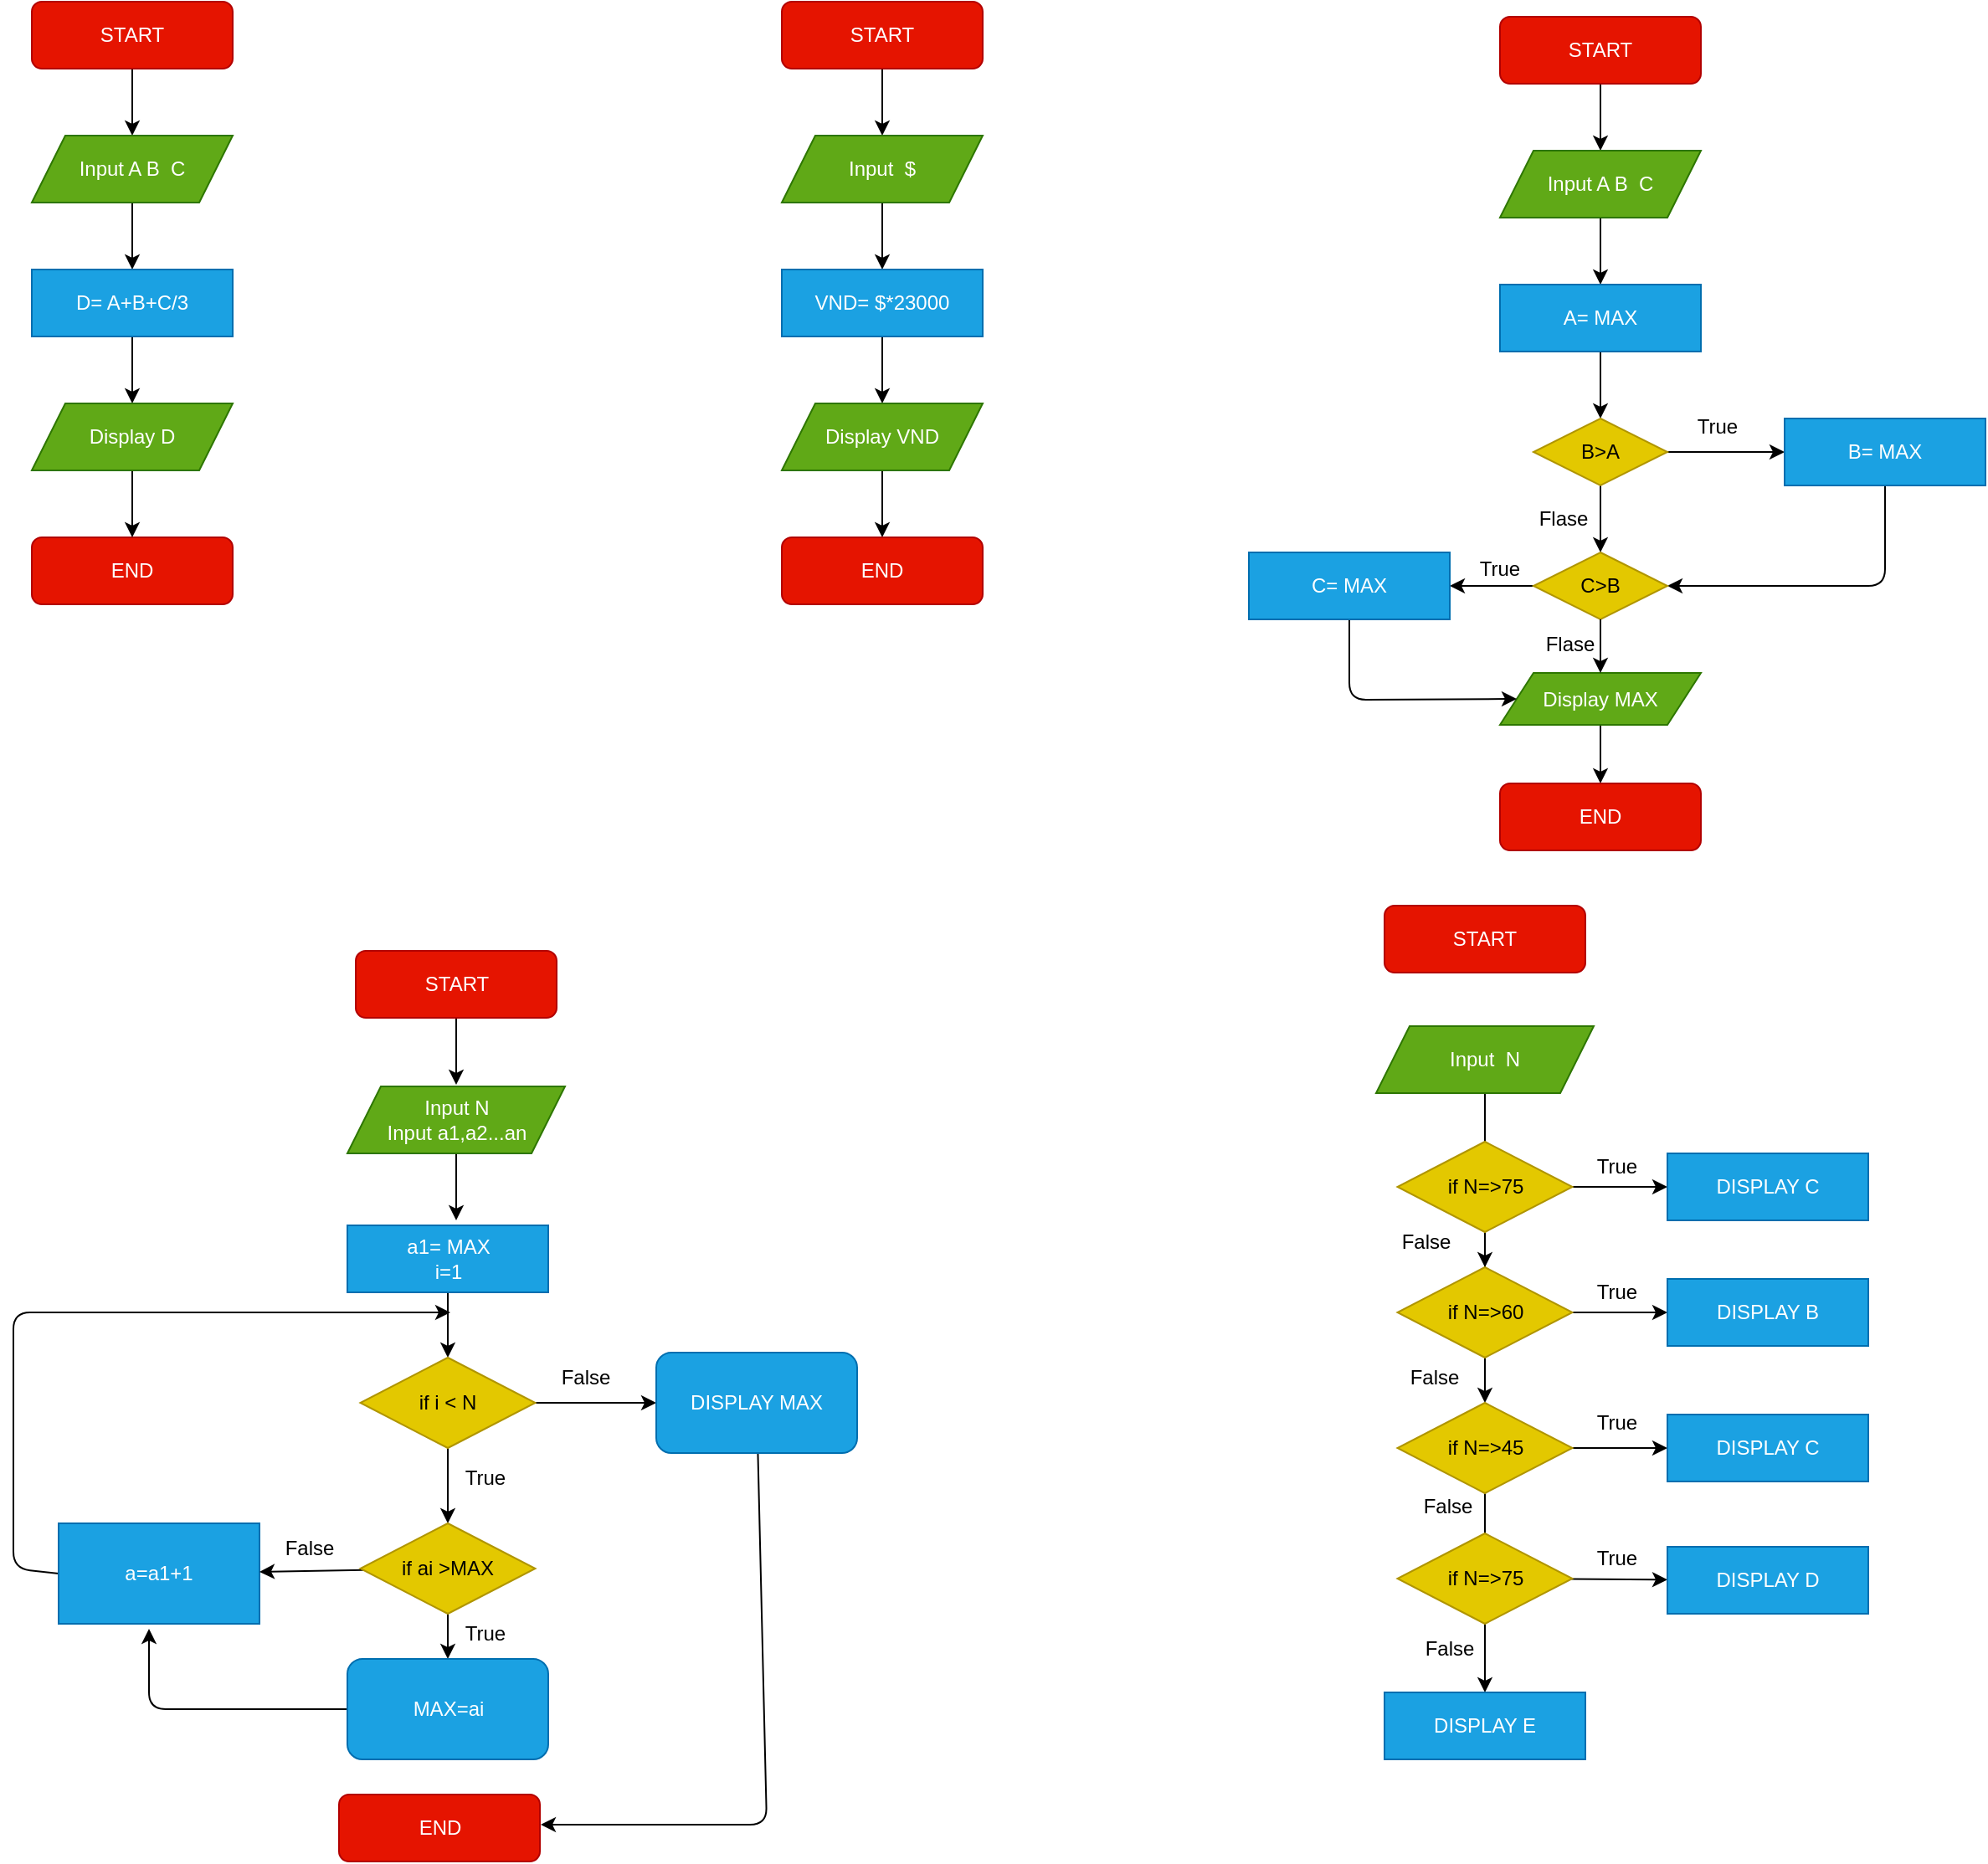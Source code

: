 <mxfile>
    <diagram id="56hLPUKlZafv04a-62ia" name="Page-1">
        <mxGraphModel dx="759" dy="478" grid="1" gridSize="9" guides="1" tooltips="1" connect="1" arrows="1" fold="1" page="1" pageScale="1" pageWidth="1200" pageHeight="1600" math="0" shadow="0">
            <root>
                <mxCell id="0"/>
                <mxCell id="1" parent="0"/>
                <mxCell id="5" value="" style="edgeStyle=none;html=1;" parent="1" source="2" edge="1">
                    <mxGeometry relative="1" as="geometry">
                        <mxPoint x="80" y="80" as="targetPoint"/>
                    </mxGeometry>
                </mxCell>
                <mxCell id="2" value="START" style="rounded=1;whiteSpace=wrap;html=1;fillColor=#e51400;strokeColor=#B20000;fontColor=#ffffff;" parent="1" vertex="1">
                    <mxGeometry x="20" width="120" height="40" as="geometry"/>
                </mxCell>
                <mxCell id="3" value="END" style="rounded=1;whiteSpace=wrap;html=1;fillColor=#e51400;strokeColor=#B20000;fontColor=#ffffff;" parent="1" vertex="1">
                    <mxGeometry x="20" y="320" width="120" height="40" as="geometry"/>
                </mxCell>
                <mxCell id="7" value="" style="edgeStyle=none;html=1;" parent="1" source="4" target="6" edge="1">
                    <mxGeometry relative="1" as="geometry"/>
                </mxCell>
                <mxCell id="4" value="Input A B&amp;nbsp; C" style="shape=parallelogram;perimeter=parallelogramPerimeter;whiteSpace=wrap;html=1;fixedSize=1;strokeColor=#2D7600;fillColor=#60a917;fontColor=#ffffff;" parent="1" vertex="1">
                    <mxGeometry x="20" y="80" width="120" height="40" as="geometry"/>
                </mxCell>
                <mxCell id="9" value="" style="edgeStyle=none;html=1;" parent="1" source="6" target="8" edge="1">
                    <mxGeometry relative="1" as="geometry"/>
                </mxCell>
                <mxCell id="6" value="D= A+B+C/3" style="rounded=0;whiteSpace=wrap;html=1;strokeColor=#006EAF;fillColor=#1ba1e2;fontColor=#ffffff;" parent="1" vertex="1">
                    <mxGeometry x="20" y="160" width="120" height="40" as="geometry"/>
                </mxCell>
                <mxCell id="10" value="" style="edgeStyle=none;html=1;" parent="1" source="8" target="3" edge="1">
                    <mxGeometry relative="1" as="geometry"/>
                </mxCell>
                <mxCell id="8" value="Display D" style="shape=parallelogram;perimeter=parallelogramPerimeter;whiteSpace=wrap;html=1;fixedSize=1;strokeColor=#2D7600;fillColor=#60a917;fontColor=#ffffff;" parent="1" vertex="1">
                    <mxGeometry x="20" y="240" width="120" height="40" as="geometry"/>
                </mxCell>
                <mxCell id="13" value="" style="edgeStyle=none;html=1;" parent="1" source="11" target="12" edge="1">
                    <mxGeometry relative="1" as="geometry"/>
                </mxCell>
                <mxCell id="11" value="START" style="rounded=1;whiteSpace=wrap;html=1;fillColor=#e51400;strokeColor=#B20000;fontColor=#ffffff;" parent="1" vertex="1">
                    <mxGeometry x="468" width="120" height="40" as="geometry"/>
                </mxCell>
                <mxCell id="15" value="" style="edgeStyle=none;html=1;" parent="1" source="12" target="14" edge="1">
                    <mxGeometry relative="1" as="geometry"/>
                </mxCell>
                <mxCell id="12" value="Input&amp;nbsp; $" style="shape=parallelogram;perimeter=parallelogramPerimeter;whiteSpace=wrap;html=1;fixedSize=1;strokeColor=#2D7600;fillColor=#60a917;fontColor=#ffffff;" parent="1" vertex="1">
                    <mxGeometry x="468" y="80" width="120" height="40" as="geometry"/>
                </mxCell>
                <mxCell id="17" value="" style="edgeStyle=none;html=1;" parent="1" source="14" target="16" edge="1">
                    <mxGeometry relative="1" as="geometry"/>
                </mxCell>
                <mxCell id="14" value="VND= $*23000" style="rounded=0;whiteSpace=wrap;html=1;strokeColor=#006EAF;fillColor=#1ba1e2;fontColor=#ffffff;" parent="1" vertex="1">
                    <mxGeometry x="468" y="160" width="120" height="40" as="geometry"/>
                </mxCell>
                <mxCell id="19" value="" style="edgeStyle=none;html=1;" parent="1" source="16" target="18" edge="1">
                    <mxGeometry relative="1" as="geometry"/>
                </mxCell>
                <mxCell id="16" value="Display VND" style="shape=parallelogram;perimeter=parallelogramPerimeter;whiteSpace=wrap;html=1;fixedSize=1;strokeColor=#2D7600;fillColor=#60a917;fontColor=#ffffff;" parent="1" vertex="1">
                    <mxGeometry x="468" y="240" width="120" height="40" as="geometry"/>
                </mxCell>
                <mxCell id="18" value="END" style="rounded=1;whiteSpace=wrap;html=1;fillColor=#e51400;strokeColor=#B20000;fontColor=#ffffff;" parent="1" vertex="1">
                    <mxGeometry x="468" y="320" width="120" height="40" as="geometry"/>
                </mxCell>
                <mxCell id="22" value="" style="edgeStyle=none;html=1;" parent="1" source="20" target="21" edge="1">
                    <mxGeometry relative="1" as="geometry"/>
                </mxCell>
                <mxCell id="20" value="START" style="rounded=1;whiteSpace=wrap;html=1;fillColor=#e51400;strokeColor=#B20000;fontColor=#ffffff;" parent="1" vertex="1">
                    <mxGeometry x="897" y="9" width="120" height="40" as="geometry"/>
                </mxCell>
                <mxCell id="24" value="" style="edgeStyle=none;html=1;" parent="1" source="21" target="23" edge="1">
                    <mxGeometry relative="1" as="geometry"/>
                </mxCell>
                <mxCell id="21" value="Input A B&amp;nbsp; C" style="shape=parallelogram;perimeter=parallelogramPerimeter;whiteSpace=wrap;html=1;fixedSize=1;strokeColor=#2D7600;fillColor=#60a917;fontColor=#ffffff;" parent="1" vertex="1">
                    <mxGeometry x="897" y="89" width="120" height="40" as="geometry"/>
                </mxCell>
                <mxCell id="26" value="" style="edgeStyle=none;html=1;" parent="1" source="23" target="25" edge="1">
                    <mxGeometry relative="1" as="geometry"/>
                </mxCell>
                <mxCell id="23" value="A= MAX" style="rounded=0;whiteSpace=wrap;html=1;strokeColor=#006EAF;fillColor=#1ba1e2;fontColor=#ffffff;" parent="1" vertex="1">
                    <mxGeometry x="897" y="169" width="120" height="40" as="geometry"/>
                </mxCell>
                <mxCell id="29" value="" style="edgeStyle=none;html=1;" parent="1" source="25" target="28" edge="1">
                    <mxGeometry relative="1" as="geometry"/>
                </mxCell>
                <mxCell id="32" value="" style="edgeStyle=none;html=1;" parent="1" source="25" target="31" edge="1">
                    <mxGeometry relative="1" as="geometry"/>
                </mxCell>
                <mxCell id="25" value="B&amp;gt;A" style="rhombus;whiteSpace=wrap;html=1;strokeColor=#B09500;fillColor=#e3c800;fontColor=#000000;" parent="1" vertex="1">
                    <mxGeometry x="917" y="249" width="80" height="40" as="geometry"/>
                </mxCell>
                <mxCell id="34" style="edgeStyle=none;html=1;entryX=1;entryY=0.5;entryDx=0;entryDy=0;" parent="1" source="28" target="31" edge="1">
                    <mxGeometry relative="1" as="geometry">
                        <mxPoint x="1127" y="359" as="targetPoint"/>
                        <Array as="points">
                            <mxPoint x="1127" y="349"/>
                        </Array>
                    </mxGeometry>
                </mxCell>
                <mxCell id="28" value="B= MAX" style="rounded=0;whiteSpace=wrap;html=1;strokeColor=#006EAF;fillColor=#1ba1e2;fontColor=#ffffff;" parent="1" vertex="1">
                    <mxGeometry x="1067" y="249" width="120" height="40" as="geometry"/>
                </mxCell>
                <mxCell id="30" value="True" style="text;html=1;strokeColor=none;fillColor=none;align=center;verticalAlign=middle;whiteSpace=wrap;rounded=0;" parent="1" vertex="1">
                    <mxGeometry x="997" y="239" width="60" height="30" as="geometry"/>
                </mxCell>
                <mxCell id="39" value="" style="edgeStyle=none;html=1;" parent="1" source="31" target="38" edge="1">
                    <mxGeometry relative="1" as="geometry"/>
                </mxCell>
                <mxCell id="31" value="C&amp;gt;B" style="rhombus;whiteSpace=wrap;html=1;strokeColor=#B09500;fillColor=#e3c800;fontColor=#000000;" parent="1" vertex="1">
                    <mxGeometry x="917" y="329" width="80" height="40" as="geometry"/>
                </mxCell>
                <mxCell id="33" value="Flase" style="text;html=1;strokeColor=none;fillColor=none;align=center;verticalAlign=middle;whiteSpace=wrap;rounded=0;" parent="1" vertex="1">
                    <mxGeometry x="905" y="294" width="60" height="30" as="geometry"/>
                </mxCell>
                <mxCell id="46" value="" style="edgeStyle=none;html=1;" parent="1" source="35" target="45" edge="1">
                    <mxGeometry relative="1" as="geometry"/>
                </mxCell>
                <mxCell id="35" value="Display MAX" style="shape=parallelogram;perimeter=parallelogramPerimeter;whiteSpace=wrap;html=1;fixedSize=1;strokeColor=#2D7600;fillColor=#60a917;fontColor=#ffffff;" parent="1" vertex="1">
                    <mxGeometry x="897" y="401" width="120" height="31" as="geometry"/>
                </mxCell>
                <mxCell id="40" style="edgeStyle=none;html=1;entryX=0;entryY=0.5;entryDx=0;entryDy=0;" parent="1" source="38" target="35" edge="1">
                    <mxGeometry relative="1" as="geometry">
                        <mxPoint x="807" y="449" as="targetPoint"/>
                        <Array as="points">
                            <mxPoint x="807" y="417"/>
                        </Array>
                    </mxGeometry>
                </mxCell>
                <mxCell id="38" value="C= MAX" style="rounded=0;whiteSpace=wrap;html=1;strokeColor=#006EAF;fillColor=#1ba1e2;fontColor=#ffffff;" parent="1" vertex="1">
                    <mxGeometry x="747" y="329" width="120" height="40" as="geometry"/>
                </mxCell>
                <mxCell id="41" value="True" style="text;html=1;strokeColor=none;fillColor=none;align=center;verticalAlign=middle;whiteSpace=wrap;rounded=0;" parent="1" vertex="1">
                    <mxGeometry x="867" y="324" width="60" height="30" as="geometry"/>
                </mxCell>
                <mxCell id="47" value="" style="edgeStyle=none;html=1;" parent="1" source="43" edge="1">
                    <mxGeometry relative="1" as="geometry">
                        <mxPoint x="273.5" y="647" as="targetPoint"/>
                    </mxGeometry>
                </mxCell>
                <mxCell id="43" value="START" style="rounded=1;whiteSpace=wrap;html=1;fillColor=#e51400;strokeColor=#B20000;fontColor=#ffffff;" parent="1" vertex="1">
                    <mxGeometry x="213.5" y="567" width="120" height="40" as="geometry"/>
                </mxCell>
                <mxCell id="45" value="END" style="rounded=1;whiteSpace=wrap;html=1;fillColor=#e51400;strokeColor=#B20000;fontColor=#ffffff;" parent="1" vertex="1">
                    <mxGeometry x="897" y="467" width="120" height="40" as="geometry"/>
                </mxCell>
                <mxCell id="52" value="" style="edgeStyle=none;html=1;" parent="1" source="48" edge="1">
                    <mxGeometry relative="1" as="geometry">
                        <mxPoint x="273.5" y="728" as="targetPoint"/>
                    </mxGeometry>
                </mxCell>
                <mxCell id="48" value="Input N&lt;br&gt;Input a1,a2...an" style="shape=parallelogram;perimeter=parallelogramPerimeter;whiteSpace=wrap;html=1;fixedSize=1;strokeColor=#2D7600;fillColor=#60a917;fontColor=#ffffff;" parent="1" vertex="1">
                    <mxGeometry x="208.5" y="648" width="130" height="40" as="geometry"/>
                </mxCell>
                <mxCell id="417" value="" style="edgeStyle=none;html=1;" edge="1" parent="1" target="35">
                    <mxGeometry relative="1" as="geometry">
                        <mxPoint x="957" y="369" as="sourcePoint"/>
                    </mxGeometry>
                </mxCell>
                <mxCell id="418" value="Flase" style="text;html=1;strokeColor=none;fillColor=none;align=center;verticalAlign=middle;whiteSpace=wrap;rounded=0;" vertex="1" parent="1">
                    <mxGeometry x="909" y="369" width="60" height="30" as="geometry"/>
                </mxCell>
                <mxCell id="424" value="" style="edgeStyle=none;html=1;" edge="1" parent="1" source="421" target="423">
                    <mxGeometry relative="1" as="geometry"/>
                </mxCell>
                <mxCell id="421" value="a1= MAX&lt;br&gt;i=1" style="rounded=0;whiteSpace=wrap;html=1;strokeColor=#006EAF;fillColor=#1ba1e2;fontColor=#ffffff;" vertex="1" parent="1">
                    <mxGeometry x="208.5" y="731" width="120" height="40" as="geometry"/>
                </mxCell>
                <mxCell id="426" value="" style="edgeStyle=none;html=1;" edge="1" parent="1" source="423">
                    <mxGeometry relative="1" as="geometry">
                        <mxPoint x="268.5" y="909" as="targetPoint"/>
                    </mxGeometry>
                </mxCell>
                <mxCell id="439" value="" style="edgeStyle=none;html=1;" edge="1" parent="1" source="423" target="438">
                    <mxGeometry relative="1" as="geometry"/>
                </mxCell>
                <mxCell id="423" value="if i &amp;lt; N" style="rhombus;whiteSpace=wrap;html=1;strokeColor=#B09500;fillColor=#e3c800;fontColor=#000000;" vertex="1" parent="1">
                    <mxGeometry x="216.25" y="810" width="104.5" height="54" as="geometry"/>
                </mxCell>
                <mxCell id="448" style="edgeStyle=none;html=1;exitX=0;exitY=0.5;exitDx=0;exitDy=0;" edge="1" parent="1" source="427">
                    <mxGeometry relative="1" as="geometry">
                        <mxPoint x="270" y="783" as="targetPoint"/>
                        <Array as="points">
                            <mxPoint x="9" y="936"/>
                            <mxPoint x="9" y="783"/>
                        </Array>
                    </mxGeometry>
                </mxCell>
                <mxCell id="427" value="a=a1+1" style="whiteSpace=wrap;html=1;fillColor=#1ba1e2;strokeColor=#006EAF;fontColor=#ffffff;" vertex="1" parent="1">
                    <mxGeometry x="36" y="909" width="120" height="60" as="geometry"/>
                </mxCell>
                <mxCell id="454" style="edgeStyle=none;html=1;" edge="1" parent="1" source="438">
                    <mxGeometry relative="1" as="geometry">
                        <mxPoint x="324" y="1089" as="targetPoint"/>
                        <Array as="points">
                            <mxPoint x="459" y="1089"/>
                        </Array>
                    </mxGeometry>
                </mxCell>
                <mxCell id="438" value="DISPLAY MAX" style="rounded=1;whiteSpace=wrap;html=1;fillColor=#1ba1e2;strokeColor=#006EAF;fontColor=#ffffff;" vertex="1" parent="1">
                    <mxGeometry x="393" y="807" width="120" height="60" as="geometry"/>
                </mxCell>
                <mxCell id="440" value="False" style="text;html=1;strokeColor=none;fillColor=none;align=center;verticalAlign=middle;whiteSpace=wrap;rounded=0;" vertex="1" parent="1">
                    <mxGeometry x="320.75" y="807" width="60" height="30" as="geometry"/>
                </mxCell>
                <mxCell id="441" value="True" style="text;html=1;strokeColor=none;fillColor=none;align=center;verticalAlign=middle;whiteSpace=wrap;rounded=0;" vertex="1" parent="1">
                    <mxGeometry x="260.75" y="867" width="60" height="30" as="geometry"/>
                </mxCell>
                <mxCell id="447" value="" style="edgeStyle=none;html=1;" edge="1" parent="1" source="444" target="427">
                    <mxGeometry relative="1" as="geometry"/>
                </mxCell>
                <mxCell id="457" value="" style="edgeStyle=none;html=1;" edge="1" parent="1" source="444" target="456">
                    <mxGeometry relative="1" as="geometry"/>
                </mxCell>
                <mxCell id="444" value="if ai &amp;gt;MAX" style="rhombus;whiteSpace=wrap;html=1;strokeColor=#B09500;fillColor=#e3c800;fontColor=#000000;" vertex="1" parent="1">
                    <mxGeometry x="216.25" y="909" width="104.5" height="54" as="geometry"/>
                </mxCell>
                <mxCell id="450" value="END" style="rounded=1;whiteSpace=wrap;html=1;fillColor=#e51400;strokeColor=#B20000;fontColor=#ffffff;" vertex="1" parent="1">
                    <mxGeometry x="203.5" y="1071" width="120" height="40" as="geometry"/>
                </mxCell>
                <mxCell id="452" value="START" style="rounded=1;whiteSpace=wrap;html=1;fillColor=#e51400;strokeColor=#B20000;fontColor=#ffffff;" vertex="1" parent="1">
                    <mxGeometry x="828" y="540" width="120" height="40" as="geometry"/>
                </mxCell>
                <mxCell id="474" value="" style="edgeStyle=none;html=1;" edge="1" parent="1" source="453" target="463">
                    <mxGeometry relative="1" as="geometry"/>
                </mxCell>
                <mxCell id="453" value="Input&amp;nbsp; N" style="shape=parallelogram;perimeter=parallelogramPerimeter;whiteSpace=wrap;html=1;fixedSize=1;strokeColor=#2D7600;fillColor=#60a917;fontColor=#ffffff;" vertex="1" parent="1">
                    <mxGeometry x="823" y="612" width="130" height="40" as="geometry"/>
                </mxCell>
                <mxCell id="472" value="" style="edgeStyle=none;html=1;" edge="1" parent="1" source="455" target="465">
                    <mxGeometry relative="1" as="geometry"/>
                </mxCell>
                <mxCell id="475" value="" style="edgeStyle=none;html=1;" edge="1" parent="1" source="455" target="461">
                    <mxGeometry relative="1" as="geometry"/>
                </mxCell>
                <mxCell id="455" value="if N=&amp;gt;75" style="rhombus;whiteSpace=wrap;html=1;strokeColor=#B09500;fillColor=#e3c800;fontColor=#000000;" vertex="1" parent="1">
                    <mxGeometry x="835.75" y="681" width="104.5" height="54" as="geometry"/>
                </mxCell>
                <mxCell id="459" style="edgeStyle=none;html=1;" edge="1" parent="1" source="456">
                    <mxGeometry relative="1" as="geometry">
                        <mxPoint x="90" y="972" as="targetPoint"/>
                        <Array as="points">
                            <mxPoint x="90" y="1020"/>
                        </Array>
                    </mxGeometry>
                </mxCell>
                <mxCell id="456" value="MAX=ai" style="rounded=1;whiteSpace=wrap;html=1;fillColor=#1ba1e2;strokeColor=#006EAF;fontColor=#ffffff;" vertex="1" parent="1">
                    <mxGeometry x="208.5" y="990" width="120" height="60" as="geometry"/>
                </mxCell>
                <mxCell id="458" value="True" style="text;html=1;strokeColor=none;fillColor=none;align=center;verticalAlign=middle;whiteSpace=wrap;rounded=0;" vertex="1" parent="1">
                    <mxGeometry x="260.75" y="960" width="60" height="30" as="geometry"/>
                </mxCell>
                <mxCell id="460" value="False" style="text;html=1;strokeColor=none;fillColor=none;align=center;verticalAlign=middle;whiteSpace=wrap;rounded=0;" vertex="1" parent="1">
                    <mxGeometry x="156.25" y="909" width="60" height="30" as="geometry"/>
                </mxCell>
                <mxCell id="461" value="DISPLAY C" style="rounded=0;whiteSpace=wrap;html=1;strokeColor=#006EAF;fillColor=#1ba1e2;fontColor=#ffffff;" vertex="1" parent="1">
                    <mxGeometry x="997" y="688" width="120" height="40" as="geometry"/>
                </mxCell>
                <mxCell id="476" value="" style="edgeStyle=none;html=1;" edge="1" parent="1" source="463" target="464">
                    <mxGeometry relative="1" as="geometry"/>
                </mxCell>
                <mxCell id="463" value="if N=&amp;gt;60" style="rhombus;whiteSpace=wrap;html=1;strokeColor=#B09500;fillColor=#e3c800;fontColor=#000000;" vertex="1" parent="1">
                    <mxGeometry x="835.75" y="756" width="104.5" height="54" as="geometry"/>
                </mxCell>
                <mxCell id="464" value="DISPLAY B" style="rounded=0;whiteSpace=wrap;html=1;strokeColor=#006EAF;fillColor=#1ba1e2;fontColor=#ffffff;" vertex="1" parent="1">
                    <mxGeometry x="997" y="763" width="120" height="40" as="geometry"/>
                </mxCell>
                <mxCell id="473" value="" style="edgeStyle=none;html=1;" edge="1" parent="1" source="465" target="469">
                    <mxGeometry relative="1" as="geometry"/>
                </mxCell>
                <mxCell id="477" value="" style="edgeStyle=none;html=1;" edge="1" parent="1" source="465" target="466">
                    <mxGeometry relative="1" as="geometry"/>
                </mxCell>
                <mxCell id="465" value="if N=&amp;gt;45" style="rhombus;whiteSpace=wrap;html=1;strokeColor=#B09500;fillColor=#e3c800;fontColor=#000000;" vertex="1" parent="1">
                    <mxGeometry x="835.75" y="837" width="104.5" height="54" as="geometry"/>
                </mxCell>
                <mxCell id="466" value="DISPLAY C" style="rounded=0;whiteSpace=wrap;html=1;strokeColor=#006EAF;fillColor=#1ba1e2;fontColor=#ffffff;" vertex="1" parent="1">
                    <mxGeometry x="997" y="844" width="120" height="40" as="geometry"/>
                </mxCell>
                <mxCell id="478" value="" style="edgeStyle=none;html=1;" edge="1" parent="1" source="467" target="468">
                    <mxGeometry relative="1" as="geometry"/>
                </mxCell>
                <mxCell id="467" value="if N=&amp;gt;75" style="rhombus;whiteSpace=wrap;html=1;strokeColor=#B09500;fillColor=#e3c800;fontColor=#000000;" vertex="1" parent="1">
                    <mxGeometry x="835.75" y="915" width="104.5" height="54" as="geometry"/>
                </mxCell>
                <mxCell id="468" value="DISPLAY D" style="rounded=0;whiteSpace=wrap;html=1;strokeColor=#006EAF;fillColor=#1ba1e2;fontColor=#ffffff;" vertex="1" parent="1">
                    <mxGeometry x="997" y="923" width="120" height="40" as="geometry"/>
                </mxCell>
                <mxCell id="469" value="DISPLAY E" style="rounded=0;whiteSpace=wrap;html=1;strokeColor=#006EAF;fillColor=#1ba1e2;fontColor=#ffffff;" vertex="1" parent="1">
                    <mxGeometry x="828" y="1010" width="120" height="40" as="geometry"/>
                </mxCell>
                <mxCell id="479" value="True" style="text;html=1;strokeColor=none;fillColor=none;align=center;verticalAlign=middle;whiteSpace=wrap;rounded=0;" vertex="1" parent="1">
                    <mxGeometry x="937" y="681" width="60" height="30" as="geometry"/>
                </mxCell>
                <mxCell id="481" value="True" style="text;html=1;strokeColor=none;fillColor=none;align=center;verticalAlign=middle;whiteSpace=wrap;rounded=0;" vertex="1" parent="1">
                    <mxGeometry x="937" y="756" width="60" height="30" as="geometry"/>
                </mxCell>
                <mxCell id="482" value="True" style="text;html=1;strokeColor=none;fillColor=none;align=center;verticalAlign=middle;whiteSpace=wrap;rounded=0;" vertex="1" parent="1">
                    <mxGeometry x="937" y="834" width="60" height="30" as="geometry"/>
                </mxCell>
                <mxCell id="483" value="True" style="text;html=1;strokeColor=none;fillColor=none;align=center;verticalAlign=middle;whiteSpace=wrap;rounded=0;" vertex="1" parent="1">
                    <mxGeometry x="937" y="915" width="60" height="30" as="geometry"/>
                </mxCell>
                <mxCell id="484" value="False" style="text;html=1;strokeColor=none;fillColor=none;align=center;verticalAlign=middle;whiteSpace=wrap;rounded=0;" vertex="1" parent="1">
                    <mxGeometry x="823" y="726" width="60" height="30" as="geometry"/>
                </mxCell>
                <mxCell id="485" value="False" style="text;html=1;strokeColor=none;fillColor=none;align=center;verticalAlign=middle;whiteSpace=wrap;rounded=0;" vertex="1" parent="1">
                    <mxGeometry x="828" y="807" width="60" height="30" as="geometry"/>
                </mxCell>
                <mxCell id="486" value="False" style="text;html=1;strokeColor=none;fillColor=none;align=center;verticalAlign=middle;whiteSpace=wrap;rounded=0;" vertex="1" parent="1">
                    <mxGeometry x="835.75" y="884" width="60" height="30" as="geometry"/>
                </mxCell>
                <mxCell id="487" value="False" style="text;html=1;strokeColor=none;fillColor=none;align=center;verticalAlign=middle;whiteSpace=wrap;rounded=0;" vertex="1" parent="1">
                    <mxGeometry x="837" y="969" width="60" height="30" as="geometry"/>
                </mxCell>
            </root>
        </mxGraphModel>
    </diagram>
</mxfile>
